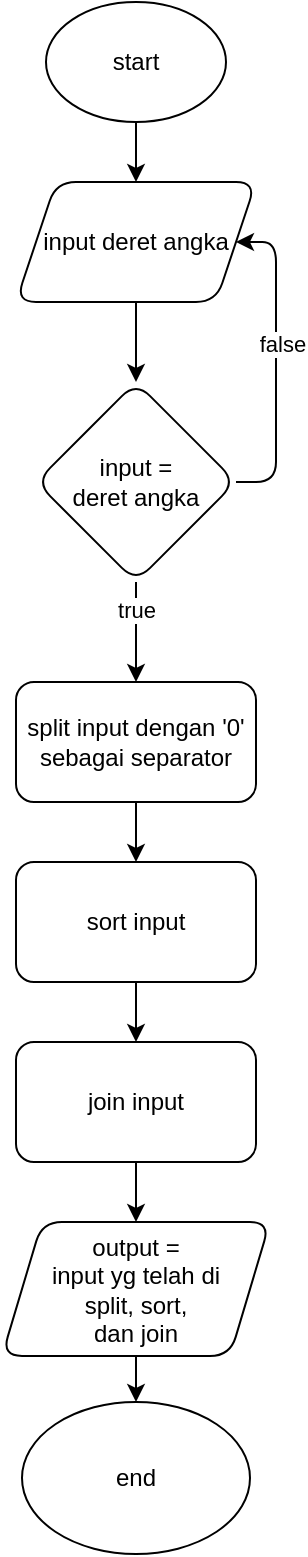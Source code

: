 <mxfile version="21.6.2" type="github">
  <diagram id="C5RBs43oDa-KdzZeNtuy" name="Page-1">
    <mxGraphModel dx="880" dy="522" grid="1" gridSize="10" guides="1" tooltips="1" connect="1" arrows="1" fold="1" page="1" pageScale="1" pageWidth="827" pageHeight="1169" math="0" shadow="0">
      <root>
        <mxCell id="WIyWlLk6GJQsqaUBKTNV-0" />
        <mxCell id="WIyWlLk6GJQsqaUBKTNV-1" parent="WIyWlLk6GJQsqaUBKTNV-0" />
        <mxCell id="vX1J8GAk55mvpKs6fqmA-2" value="" style="edgeStyle=orthogonalEdgeStyle;rounded=1;orthogonalLoop=1;jettySize=auto;html=1;" parent="WIyWlLk6GJQsqaUBKTNV-1" source="vX1J8GAk55mvpKs6fqmA-0" target="vX1J8GAk55mvpKs6fqmA-1" edge="1">
          <mxGeometry relative="1" as="geometry" />
        </mxCell>
        <mxCell id="vX1J8GAk55mvpKs6fqmA-0" value="start" style="ellipse;whiteSpace=wrap;html=1;rounded=1;" parent="WIyWlLk6GJQsqaUBKTNV-1" vertex="1">
          <mxGeometry x="369" y="10" width="90" height="60" as="geometry" />
        </mxCell>
        <mxCell id="vX1J8GAk55mvpKs6fqmA-4" value="" style="edgeStyle=orthogonalEdgeStyle;rounded=1;orthogonalLoop=1;jettySize=auto;html=1;" parent="WIyWlLk6GJQsqaUBKTNV-1" source="vX1J8GAk55mvpKs6fqmA-1" target="vX1J8GAk55mvpKs6fqmA-3" edge="1">
          <mxGeometry relative="1" as="geometry" />
        </mxCell>
        <mxCell id="vX1J8GAk55mvpKs6fqmA-1" value="input deret angka" style="shape=parallelogram;perimeter=parallelogramPerimeter;whiteSpace=wrap;html=1;fixedSize=1;rounded=1;" parent="WIyWlLk6GJQsqaUBKTNV-1" vertex="1">
          <mxGeometry x="354" y="100" width="120" height="60" as="geometry" />
        </mxCell>
        <mxCell id="vX1J8GAk55mvpKs6fqmA-5" style="edgeStyle=orthogonalEdgeStyle;rounded=1;orthogonalLoop=1;jettySize=auto;html=1;exitX=1;exitY=0.5;exitDx=0;exitDy=0;entryX=1;entryY=0.5;entryDx=0;entryDy=0;" parent="WIyWlLk6GJQsqaUBKTNV-1" source="vX1J8GAk55mvpKs6fqmA-3" target="vX1J8GAk55mvpKs6fqmA-1" edge="1">
          <mxGeometry relative="1" as="geometry">
            <Array as="points">
              <mxPoint x="484" y="250" />
              <mxPoint x="484" y="130" />
            </Array>
          </mxGeometry>
        </mxCell>
        <mxCell id="vX1J8GAk55mvpKs6fqmA-6" value="false" style="edgeLabel;html=1;align=center;verticalAlign=middle;resizable=0;points=[];rounded=1;" parent="vX1J8GAk55mvpKs6fqmA-5" vertex="1" connectable="0">
          <mxGeometry x="0.113" y="-3" relative="1" as="geometry">
            <mxPoint as="offset" />
          </mxGeometry>
        </mxCell>
        <mxCell id="vX1J8GAk55mvpKs6fqmA-8" value="" style="edgeStyle=orthogonalEdgeStyle;rounded=1;orthogonalLoop=1;jettySize=auto;html=1;" parent="WIyWlLk6GJQsqaUBKTNV-1" source="vX1J8GAk55mvpKs6fqmA-3" target="vX1J8GAk55mvpKs6fqmA-7" edge="1">
          <mxGeometry relative="1" as="geometry" />
        </mxCell>
        <mxCell id="vX1J8GAk55mvpKs6fqmA-9" value="true" style="edgeLabel;html=1;align=center;verticalAlign=middle;resizable=0;points=[];rounded=1;" parent="vX1J8GAk55mvpKs6fqmA-8" vertex="1" connectable="0">
          <mxGeometry x="-0.44" y="-1" relative="1" as="geometry">
            <mxPoint x="1" as="offset" />
          </mxGeometry>
        </mxCell>
        <mxCell id="vX1J8GAk55mvpKs6fqmA-3" value="input =&lt;br&gt;deret angka" style="rhombus;whiteSpace=wrap;html=1;rounded=1;" parent="WIyWlLk6GJQsqaUBKTNV-1" vertex="1">
          <mxGeometry x="364" y="200" width="100" height="100" as="geometry" />
        </mxCell>
        <mxCell id="vX1J8GAk55mvpKs6fqmA-11" value="" style="edgeStyle=orthogonalEdgeStyle;rounded=1;orthogonalLoop=1;jettySize=auto;html=1;" parent="WIyWlLk6GJQsqaUBKTNV-1" source="vX1J8GAk55mvpKs6fqmA-7" target="vX1J8GAk55mvpKs6fqmA-10" edge="1">
          <mxGeometry relative="1" as="geometry" />
        </mxCell>
        <mxCell id="vX1J8GAk55mvpKs6fqmA-7" value="split input dengan &#39;0&#39; sebagai separator" style="whiteSpace=wrap;html=1;rounded=1;" parent="WIyWlLk6GJQsqaUBKTNV-1" vertex="1">
          <mxGeometry x="354" y="350" width="120" height="60" as="geometry" />
        </mxCell>
        <mxCell id="vX1J8GAk55mvpKs6fqmA-13" value="" style="edgeStyle=orthogonalEdgeStyle;rounded=1;orthogonalLoop=1;jettySize=auto;html=1;" parent="WIyWlLk6GJQsqaUBKTNV-1" source="vX1J8GAk55mvpKs6fqmA-10" target="vX1J8GAk55mvpKs6fqmA-12" edge="1">
          <mxGeometry relative="1" as="geometry" />
        </mxCell>
        <mxCell id="vX1J8GAk55mvpKs6fqmA-10" value="sort input" style="whiteSpace=wrap;html=1;rounded=1;" parent="WIyWlLk6GJQsqaUBKTNV-1" vertex="1">
          <mxGeometry x="354" y="440" width="120" height="60" as="geometry" />
        </mxCell>
        <mxCell id="vX1J8GAk55mvpKs6fqmA-15" value="" style="edgeStyle=orthogonalEdgeStyle;rounded=1;orthogonalLoop=1;jettySize=auto;html=1;" parent="WIyWlLk6GJQsqaUBKTNV-1" source="vX1J8GAk55mvpKs6fqmA-12" target="vX1J8GAk55mvpKs6fqmA-14" edge="1">
          <mxGeometry relative="1" as="geometry" />
        </mxCell>
        <mxCell id="vX1J8GAk55mvpKs6fqmA-12" value="join input" style="whiteSpace=wrap;html=1;rounded=1;" parent="WIyWlLk6GJQsqaUBKTNV-1" vertex="1">
          <mxGeometry x="354" y="530" width="120" height="60" as="geometry" />
        </mxCell>
        <mxCell id="vX1J8GAk55mvpKs6fqmA-17" style="edgeStyle=orthogonalEdgeStyle;rounded=1;orthogonalLoop=1;jettySize=auto;html=1;exitX=0.5;exitY=1;exitDx=0;exitDy=0;entryX=0.5;entryY=0;entryDx=0;entryDy=0;" parent="WIyWlLk6GJQsqaUBKTNV-1" source="vX1J8GAk55mvpKs6fqmA-14" target="vX1J8GAk55mvpKs6fqmA-16" edge="1">
          <mxGeometry relative="1" as="geometry" />
        </mxCell>
        <mxCell id="vX1J8GAk55mvpKs6fqmA-14" value="output =&lt;br&gt;input yg telah di &lt;br&gt;split, sort, &lt;br&gt;dan join" style="shape=parallelogram;perimeter=parallelogramPerimeter;whiteSpace=wrap;html=1;fixedSize=1;rounded=1;" parent="WIyWlLk6GJQsqaUBKTNV-1" vertex="1">
          <mxGeometry x="347" y="620" width="134" height="67" as="geometry" />
        </mxCell>
        <mxCell id="vX1J8GAk55mvpKs6fqmA-16" value="end" style="ellipse;whiteSpace=wrap;html=1;rounded=1;" parent="WIyWlLk6GJQsqaUBKTNV-1" vertex="1">
          <mxGeometry x="357" y="710" width="114" height="76" as="geometry" />
        </mxCell>
      </root>
    </mxGraphModel>
  </diagram>
</mxfile>

